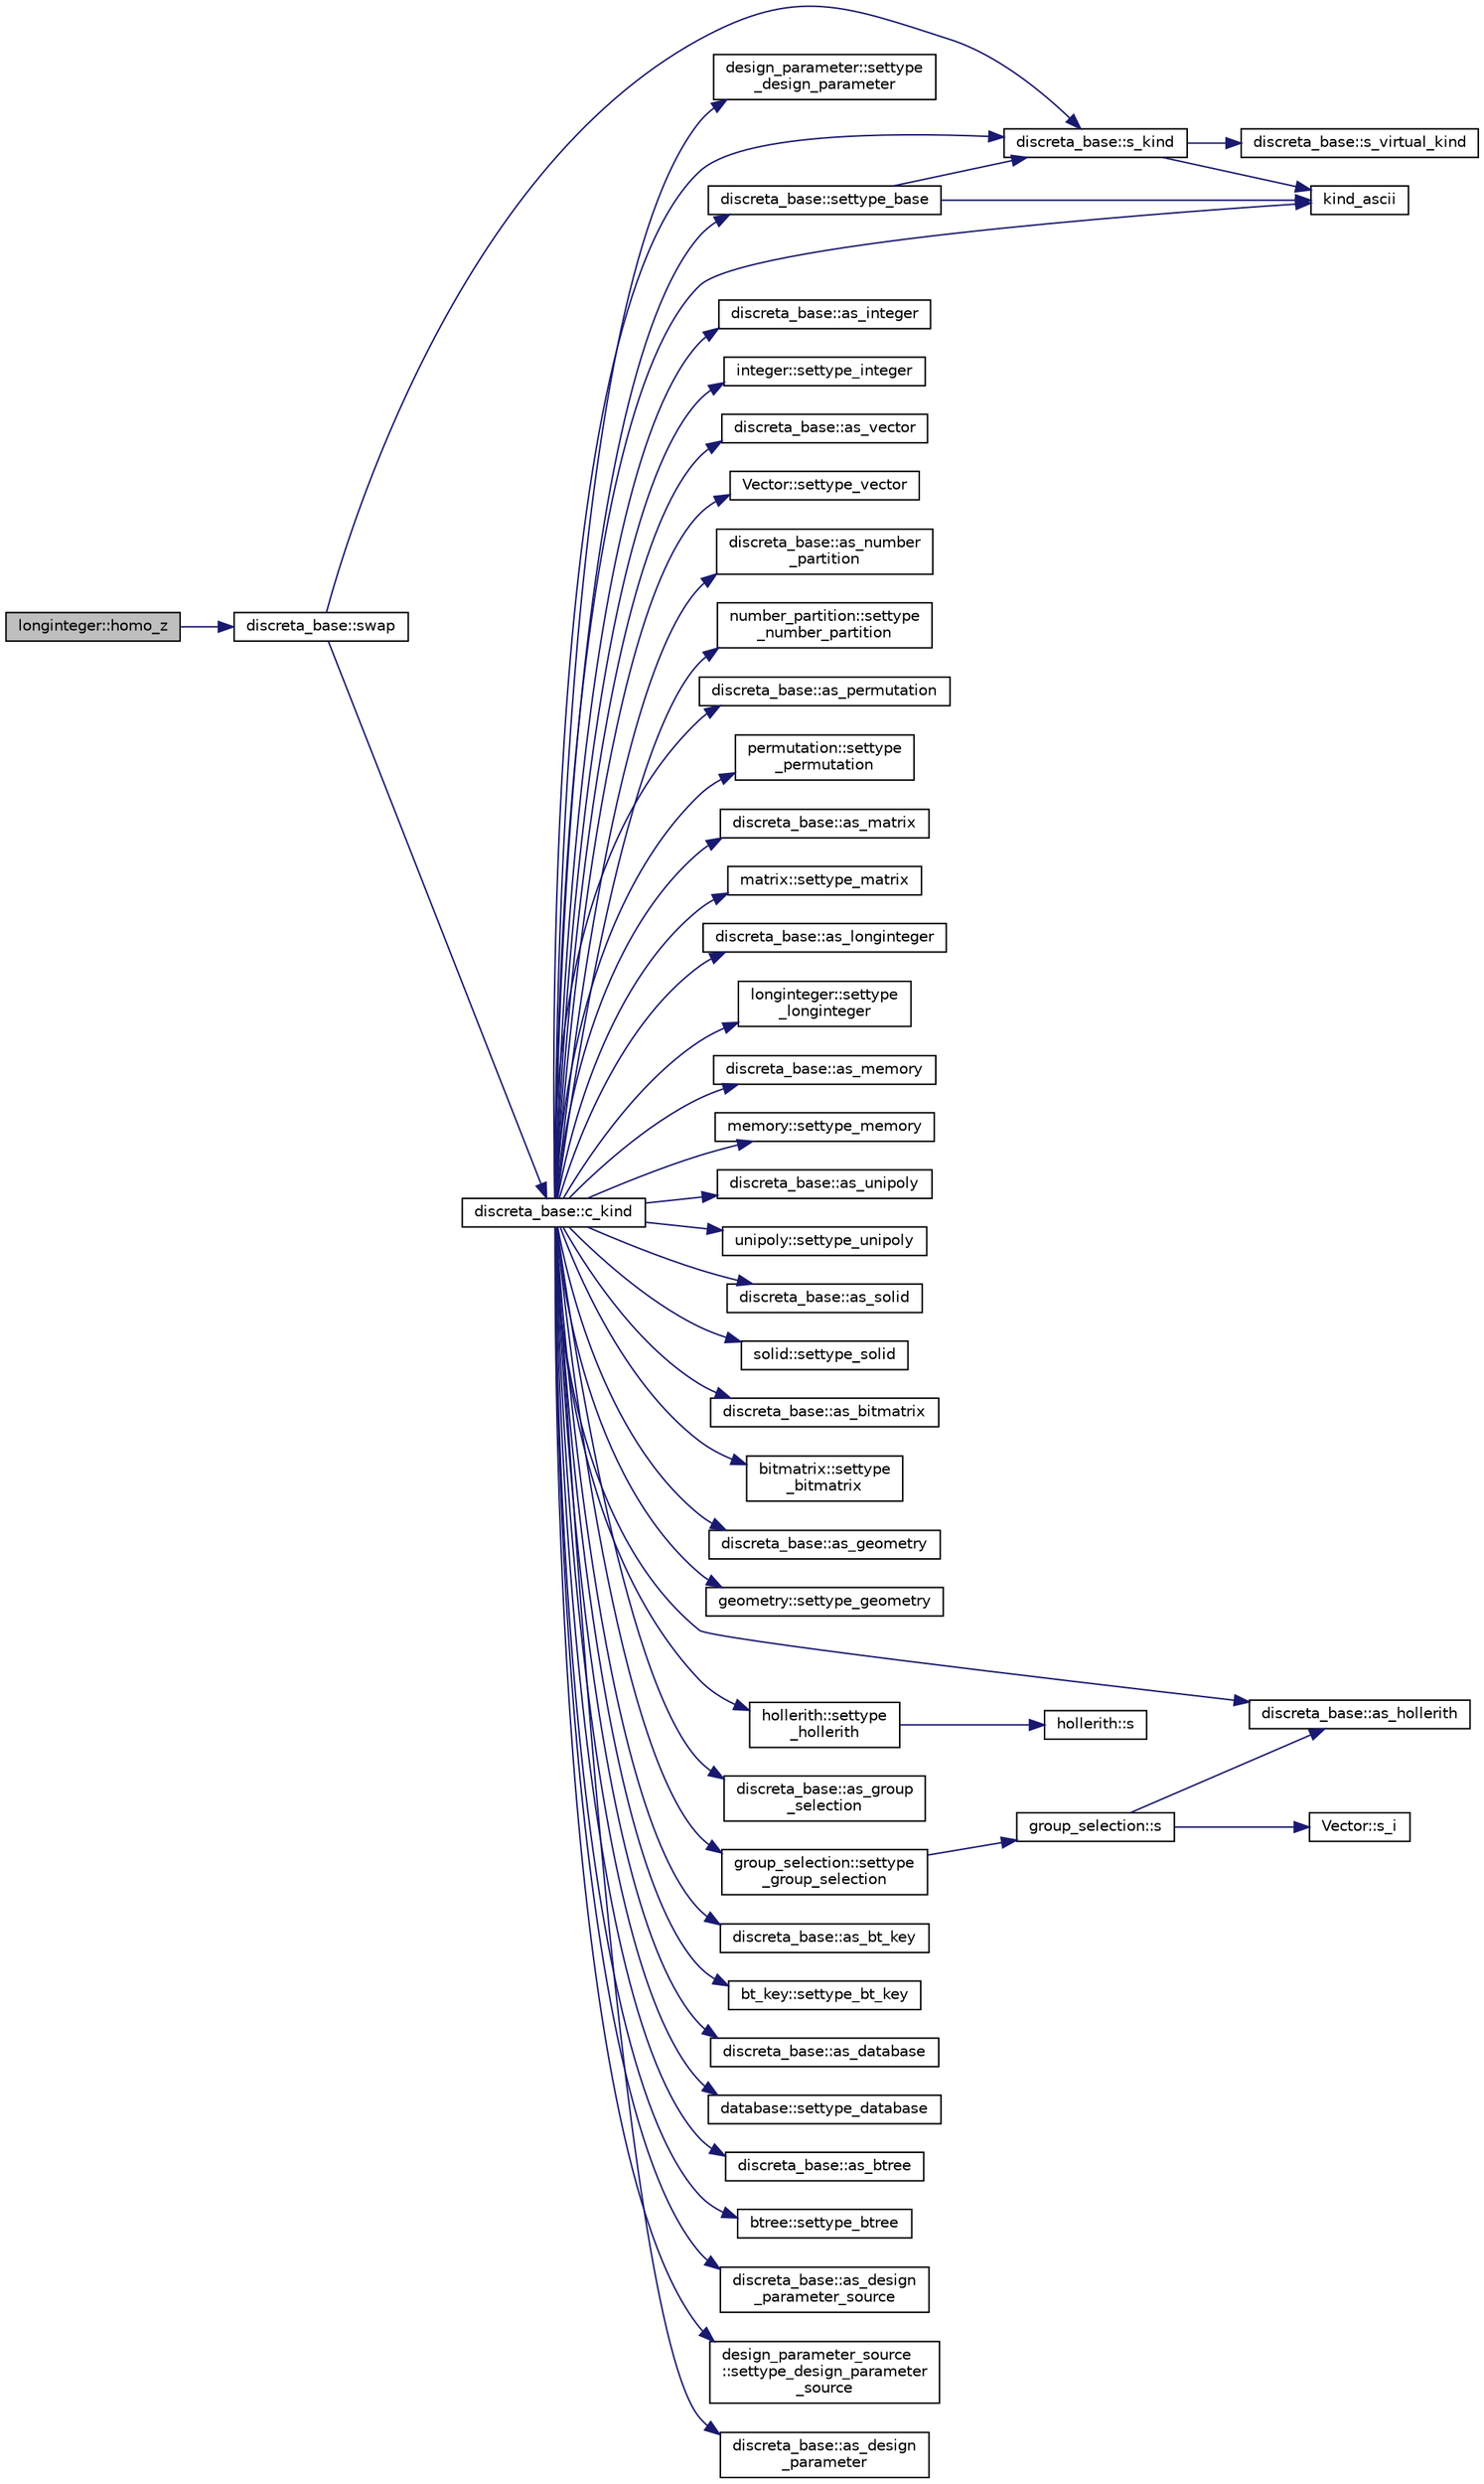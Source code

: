 digraph "longinteger::homo_z"
{
  edge [fontname="Helvetica",fontsize="10",labelfontname="Helvetica",labelfontsize="10"];
  node [fontname="Helvetica",fontsize="10",shape=record];
  rankdir="LR";
  Node837 [label="longinteger::homo_z",height=0.2,width=0.4,color="black", fillcolor="grey75", style="filled", fontcolor="black"];
  Node837 -> Node838 [color="midnightblue",fontsize="10",style="solid",fontname="Helvetica"];
  Node838 [label="discreta_base::swap",height=0.2,width=0.4,color="black", fillcolor="white", style="filled",URL="$d7/d71/classdiscreta__base.html#a2e8acbb9d3476675dac5b6a583b0293e"];
  Node838 -> Node839 [color="midnightblue",fontsize="10",style="solid",fontname="Helvetica"];
  Node839 [label="discreta_base::s_kind",height=0.2,width=0.4,color="black", fillcolor="white", style="filled",URL="$d7/d71/classdiscreta__base.html#a8a830025c74adbbc3362418a7c2ba157"];
  Node839 -> Node840 [color="midnightblue",fontsize="10",style="solid",fontname="Helvetica"];
  Node840 [label="discreta_base::s_virtual_kind",height=0.2,width=0.4,color="black", fillcolor="white", style="filled",URL="$d7/d71/classdiscreta__base.html#a52778a6d6943a468be083d0785d418fb"];
  Node839 -> Node841 [color="midnightblue",fontsize="10",style="solid",fontname="Helvetica"];
  Node841 [label="kind_ascii",height=0.2,width=0.4,color="black", fillcolor="white", style="filled",URL="$d9/d60/discreta_8h.html#ad0ce825a9f29bc6cec27e1b64cfe27bf"];
  Node838 -> Node842 [color="midnightblue",fontsize="10",style="solid",fontname="Helvetica"];
  Node842 [label="discreta_base::c_kind",height=0.2,width=0.4,color="black", fillcolor="white", style="filled",URL="$d7/d71/classdiscreta__base.html#adc2ff61589c2d083688e7a43f333cb62"];
  Node842 -> Node843 [color="midnightblue",fontsize="10",style="solid",fontname="Helvetica"];
  Node843 [label="discreta_base::settype_base",height=0.2,width=0.4,color="black", fillcolor="white", style="filled",URL="$d7/d71/classdiscreta__base.html#a4f42899a89447d1c3993ea07c38f8ad4"];
  Node843 -> Node839 [color="midnightblue",fontsize="10",style="solid",fontname="Helvetica"];
  Node843 -> Node841 [color="midnightblue",fontsize="10",style="solid",fontname="Helvetica"];
  Node842 -> Node844 [color="midnightblue",fontsize="10",style="solid",fontname="Helvetica"];
  Node844 [label="discreta_base::as_integer",height=0.2,width=0.4,color="black", fillcolor="white", style="filled",URL="$d7/d71/classdiscreta__base.html#a00d7691eaf874fd283d942692fe8dd26"];
  Node842 -> Node845 [color="midnightblue",fontsize="10",style="solid",fontname="Helvetica"];
  Node845 [label="integer::settype_integer",height=0.2,width=0.4,color="black", fillcolor="white", style="filled",URL="$d0/de5/classinteger.html#a6265c65ef311229acd513d748faba796"];
  Node842 -> Node846 [color="midnightblue",fontsize="10",style="solid",fontname="Helvetica"];
  Node846 [label="discreta_base::as_vector",height=0.2,width=0.4,color="black", fillcolor="white", style="filled",URL="$d7/d71/classdiscreta__base.html#a7bdd6cae39c380b128ee9e17e42cf020"];
  Node842 -> Node847 [color="midnightblue",fontsize="10",style="solid",fontname="Helvetica"];
  Node847 [label="Vector::settype_vector",height=0.2,width=0.4,color="black", fillcolor="white", style="filled",URL="$d5/db2/class_vector.html#a34e0d00b18c051f23904a8429fa6c8b4"];
  Node842 -> Node848 [color="midnightblue",fontsize="10",style="solid",fontname="Helvetica"];
  Node848 [label="discreta_base::as_number\l_partition",height=0.2,width=0.4,color="black", fillcolor="white", style="filled",URL="$d7/d71/classdiscreta__base.html#a307aa09de0e925d46697707968ffab00"];
  Node842 -> Node849 [color="midnightblue",fontsize="10",style="solid",fontname="Helvetica"];
  Node849 [label="number_partition::settype\l_number_partition",height=0.2,width=0.4,color="black", fillcolor="white", style="filled",URL="$df/d50/classnumber__partition.html#a3aaec1b557758f643ffc8555bbc358be"];
  Node842 -> Node850 [color="midnightblue",fontsize="10",style="solid",fontname="Helvetica"];
  Node850 [label="discreta_base::as_permutation",height=0.2,width=0.4,color="black", fillcolor="white", style="filled",URL="$d7/d71/classdiscreta__base.html#aa4e72f36a82984239b12ae831e131098"];
  Node842 -> Node851 [color="midnightblue",fontsize="10",style="solid",fontname="Helvetica"];
  Node851 [label="permutation::settype\l_permutation",height=0.2,width=0.4,color="black", fillcolor="white", style="filled",URL="$d0/d08/classpermutation.html#af1eea29f86195cede9562e444664c28c"];
  Node842 -> Node852 [color="midnightblue",fontsize="10",style="solid",fontname="Helvetica"];
  Node852 [label="discreta_base::as_matrix",height=0.2,width=0.4,color="black", fillcolor="white", style="filled",URL="$d7/d71/classdiscreta__base.html#ae4d7f56d917a4707b838fbffde6467ff"];
  Node842 -> Node853 [color="midnightblue",fontsize="10",style="solid",fontname="Helvetica"];
  Node853 [label="matrix::settype_matrix",height=0.2,width=0.4,color="black", fillcolor="white", style="filled",URL="$d1/d8d/classmatrix.html#a1780283a64a789e4084d792683d276bb"];
  Node842 -> Node854 [color="midnightblue",fontsize="10",style="solid",fontname="Helvetica"];
  Node854 [label="discreta_base::as_longinteger",height=0.2,width=0.4,color="black", fillcolor="white", style="filled",URL="$d7/d71/classdiscreta__base.html#a20a094639eb711b10c8694c51937f7cd"];
  Node842 -> Node855 [color="midnightblue",fontsize="10",style="solid",fontname="Helvetica"];
  Node855 [label="longinteger::settype\l_longinteger",height=0.2,width=0.4,color="black", fillcolor="white", style="filled",URL="$d3/d71/classlonginteger.html#ae5f811ece8df31b9ff114368a18e1dc5"];
  Node842 -> Node856 [color="midnightblue",fontsize="10",style="solid",fontname="Helvetica"];
  Node856 [label="discreta_base::as_memory",height=0.2,width=0.4,color="black", fillcolor="white", style="filled",URL="$d7/d71/classdiscreta__base.html#ad94b2d7dce0cd4fa22db57f6e79c4bd2"];
  Node842 -> Node857 [color="midnightblue",fontsize="10",style="solid",fontname="Helvetica"];
  Node857 [label="memory::settype_memory",height=0.2,width=0.4,color="black", fillcolor="white", style="filled",URL="$d8/d99/classmemory.html#a33aae277f9b8fe36b02e9d5da895451b"];
  Node842 -> Node858 [color="midnightblue",fontsize="10",style="solid",fontname="Helvetica"];
  Node858 [label="discreta_base::as_unipoly",height=0.2,width=0.4,color="black", fillcolor="white", style="filled",URL="$d7/d71/classdiscreta__base.html#ad50d8027f039fe5c2478cddb243adc9d"];
  Node842 -> Node859 [color="midnightblue",fontsize="10",style="solid",fontname="Helvetica"];
  Node859 [label="unipoly::settype_unipoly",height=0.2,width=0.4,color="black", fillcolor="white", style="filled",URL="$d1/d89/classunipoly.html#a8db854fcc85c5e1150b1f1b1c005c95b"];
  Node842 -> Node860 [color="midnightblue",fontsize="10",style="solid",fontname="Helvetica"];
  Node860 [label="discreta_base::as_solid",height=0.2,width=0.4,color="black", fillcolor="white", style="filled",URL="$d7/d71/classdiscreta__base.html#a1fc5f2b85ec97ab0a69dd64903c970a5"];
  Node842 -> Node861 [color="midnightblue",fontsize="10",style="solid",fontname="Helvetica"];
  Node861 [label="solid::settype_solid",height=0.2,width=0.4,color="black", fillcolor="white", style="filled",URL="$d8/def/classsolid.html#a775bd4821f75a8aee4ea3d4335ff90e0"];
  Node842 -> Node862 [color="midnightblue",fontsize="10",style="solid",fontname="Helvetica"];
  Node862 [label="discreta_base::as_bitmatrix",height=0.2,width=0.4,color="black", fillcolor="white", style="filled",URL="$d7/d71/classdiscreta__base.html#a071ad54ea8ef6c9d1d15f532e5a76df6"];
  Node842 -> Node863 [color="midnightblue",fontsize="10",style="solid",fontname="Helvetica"];
  Node863 [label="bitmatrix::settype\l_bitmatrix",height=0.2,width=0.4,color="black", fillcolor="white", style="filled",URL="$de/dc8/classbitmatrix.html#acb571d947f9526665ebbdc0ce3e2a973"];
  Node842 -> Node864 [color="midnightblue",fontsize="10",style="solid",fontname="Helvetica"];
  Node864 [label="discreta_base::as_geometry",height=0.2,width=0.4,color="black", fillcolor="white", style="filled",URL="$d7/d71/classdiscreta__base.html#a38fc7b4cdd830703e9d87354b79bc5c8"];
  Node842 -> Node865 [color="midnightblue",fontsize="10",style="solid",fontname="Helvetica"];
  Node865 [label="geometry::settype_geometry",height=0.2,width=0.4,color="black", fillcolor="white", style="filled",URL="$da/d44/classgeometry.html#ab4a336baba6a3f56f5ffa053a5be5ba7"];
  Node842 -> Node866 [color="midnightblue",fontsize="10",style="solid",fontname="Helvetica"];
  Node866 [label="discreta_base::as_hollerith",height=0.2,width=0.4,color="black", fillcolor="white", style="filled",URL="$d7/d71/classdiscreta__base.html#a3e66f82711f314710107e2f29e589690"];
  Node842 -> Node867 [color="midnightblue",fontsize="10",style="solid",fontname="Helvetica"];
  Node867 [label="hollerith::settype\l_hollerith",height=0.2,width=0.4,color="black", fillcolor="white", style="filled",URL="$d8/d99/classhollerith.html#a23bbd4acfc88a0e90f1245f243f51f76"];
  Node867 -> Node868 [color="midnightblue",fontsize="10",style="solid",fontname="Helvetica"];
  Node868 [label="hollerith::s",height=0.2,width=0.4,color="black", fillcolor="white", style="filled",URL="$d8/d99/classhollerith.html#af61fce2d06f211b25fe3838e4dfee77a"];
  Node842 -> Node869 [color="midnightblue",fontsize="10",style="solid",fontname="Helvetica"];
  Node869 [label="discreta_base::as_group\l_selection",height=0.2,width=0.4,color="black", fillcolor="white", style="filled",URL="$d7/d71/classdiscreta__base.html#aae1bac4883c567718bef9fb610abbdc8"];
  Node842 -> Node870 [color="midnightblue",fontsize="10",style="solid",fontname="Helvetica"];
  Node870 [label="group_selection::settype\l_group_selection",height=0.2,width=0.4,color="black", fillcolor="white", style="filled",URL="$d6/db0/classgroup__selection.html#a015ed73b7b8d784bedd4d11ac1fc0ec1"];
  Node870 -> Node871 [color="midnightblue",fontsize="10",style="solid",fontname="Helvetica"];
  Node871 [label="group_selection::s",height=0.2,width=0.4,color="black", fillcolor="white", style="filled",URL="$d6/db0/classgroup__selection.html#a686cb0c6a3a040796b112b8007ea8223"];
  Node871 -> Node872 [color="midnightblue",fontsize="10",style="solid",fontname="Helvetica"];
  Node872 [label="Vector::s_i",height=0.2,width=0.4,color="black", fillcolor="white", style="filled",URL="$d5/db2/class_vector.html#a1c4fe1752523df8119f70dd550244871"];
  Node871 -> Node866 [color="midnightblue",fontsize="10",style="solid",fontname="Helvetica"];
  Node842 -> Node873 [color="midnightblue",fontsize="10",style="solid",fontname="Helvetica"];
  Node873 [label="discreta_base::as_bt_key",height=0.2,width=0.4,color="black", fillcolor="white", style="filled",URL="$d7/d71/classdiscreta__base.html#a2734c6e08dca17cf6588bd5064ec1b9f"];
  Node842 -> Node874 [color="midnightblue",fontsize="10",style="solid",fontname="Helvetica"];
  Node874 [label="bt_key::settype_bt_key",height=0.2,width=0.4,color="black", fillcolor="white", style="filled",URL="$d1/de5/classbt__key.html#a352bb10beb7c789d8d29373035824800"];
  Node842 -> Node875 [color="midnightblue",fontsize="10",style="solid",fontname="Helvetica"];
  Node875 [label="discreta_base::as_database",height=0.2,width=0.4,color="black", fillcolor="white", style="filled",URL="$d7/d71/classdiscreta__base.html#ab055d39d58210a2b03ba3d33703b09a9"];
  Node842 -> Node876 [color="midnightblue",fontsize="10",style="solid",fontname="Helvetica"];
  Node876 [label="database::settype_database",height=0.2,width=0.4,color="black", fillcolor="white", style="filled",URL="$db/d72/classdatabase.html#a014639aa001462e480eb1f3984839b72"];
  Node842 -> Node877 [color="midnightblue",fontsize="10",style="solid",fontname="Helvetica"];
  Node877 [label="discreta_base::as_btree",height=0.2,width=0.4,color="black", fillcolor="white", style="filled",URL="$d7/d71/classdiscreta__base.html#a78e76674cef2ec113c17989c11288778"];
  Node842 -> Node878 [color="midnightblue",fontsize="10",style="solid",fontname="Helvetica"];
  Node878 [label="btree::settype_btree",height=0.2,width=0.4,color="black", fillcolor="white", style="filled",URL="$dd/db0/classbtree.html#a5a1b9773c848908a6050cc733d2d9780"];
  Node842 -> Node879 [color="midnightblue",fontsize="10",style="solid",fontname="Helvetica"];
  Node879 [label="discreta_base::as_design\l_parameter_source",height=0.2,width=0.4,color="black", fillcolor="white", style="filled",URL="$d7/d71/classdiscreta__base.html#a59cbf837c6582ded5bc586265d13d81a"];
  Node842 -> Node880 [color="midnightblue",fontsize="10",style="solid",fontname="Helvetica"];
  Node880 [label="design_parameter_source\l::settype_design_parameter\l_source",height=0.2,width=0.4,color="black", fillcolor="white", style="filled",URL="$df/d4b/classdesign__parameter__source.html#a3af3b851df87bd1661fb9c9ce18822c8"];
  Node842 -> Node881 [color="midnightblue",fontsize="10",style="solid",fontname="Helvetica"];
  Node881 [label="discreta_base::as_design\l_parameter",height=0.2,width=0.4,color="black", fillcolor="white", style="filled",URL="$d7/d71/classdiscreta__base.html#aab24ff38ea1c5471ab3de42e014d0f2a"];
  Node842 -> Node882 [color="midnightblue",fontsize="10",style="solid",fontname="Helvetica"];
  Node882 [label="design_parameter::settype\l_design_parameter",height=0.2,width=0.4,color="black", fillcolor="white", style="filled",URL="$da/d94/classdesign__parameter.html#a8b19d277f2b7d09c2531a527dfc0359e"];
  Node842 -> Node841 [color="midnightblue",fontsize="10",style="solid",fontname="Helvetica"];
  Node842 -> Node839 [color="midnightblue",fontsize="10",style="solid",fontname="Helvetica"];
}
